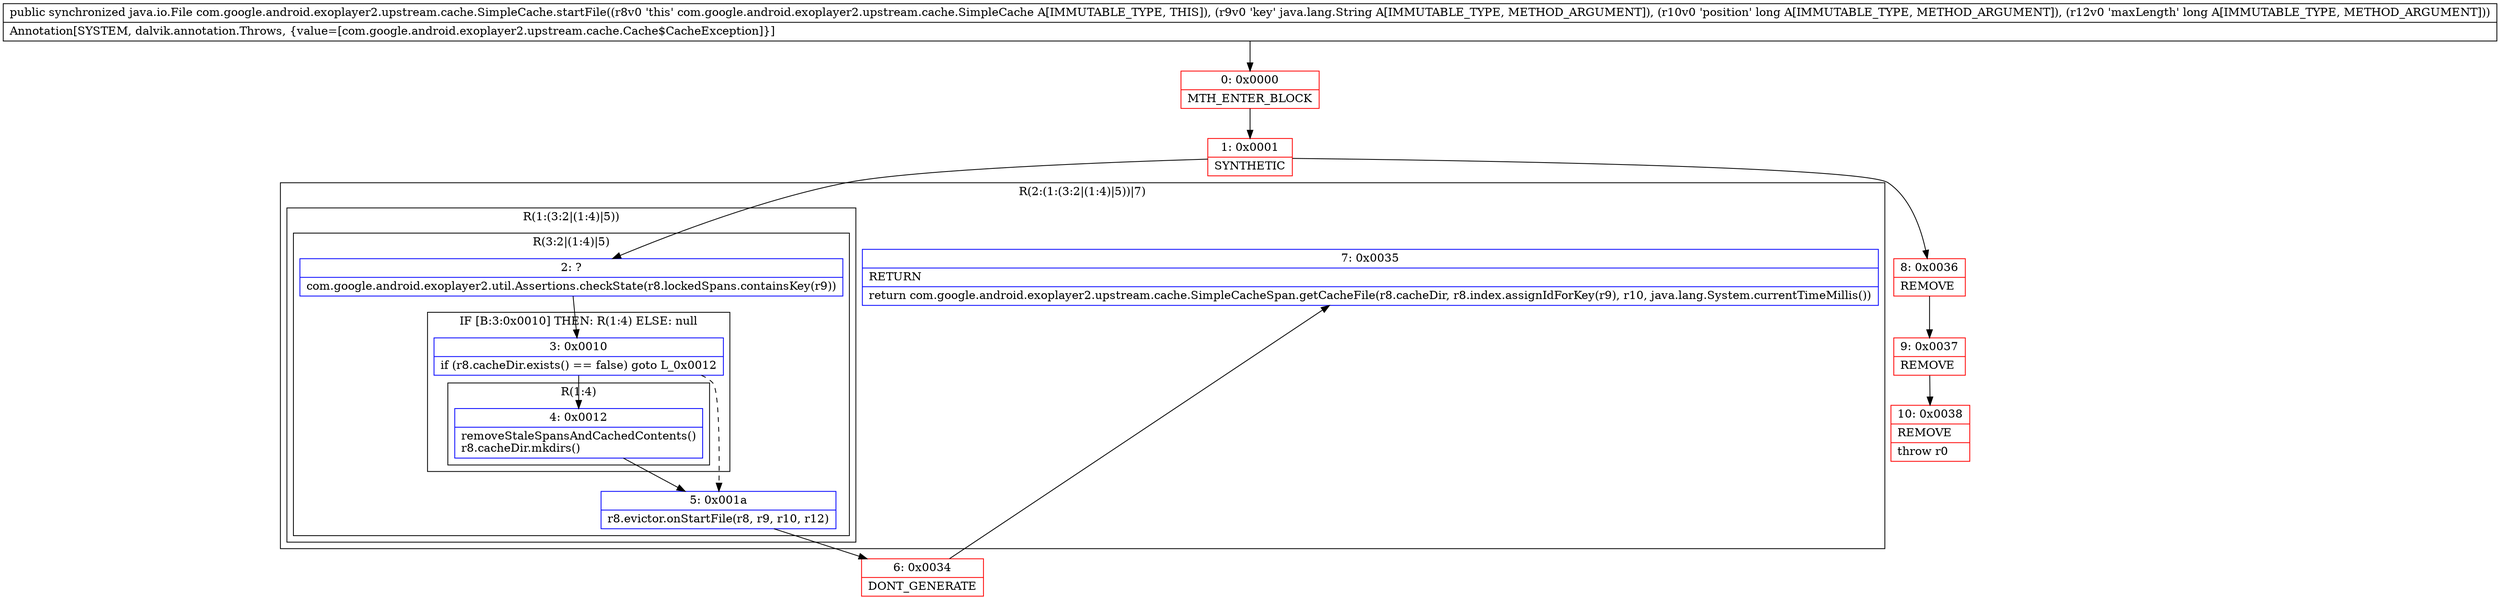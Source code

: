 digraph "CFG forcom.google.android.exoplayer2.upstream.cache.SimpleCache.startFile(Ljava\/lang\/String;JJ)Ljava\/io\/File;" {
subgraph cluster_Region_1902367016 {
label = "R(2:(1:(3:2|(1:4)|5))|7)";
node [shape=record,color=blue];
subgraph cluster_Region_605229815 {
label = "R(1:(3:2|(1:4)|5))";
node [shape=record,color=blue];
subgraph cluster_Region_1464659901 {
label = "R(3:2|(1:4)|5)";
node [shape=record,color=blue];
Node_2 [shape=record,label="{2\:\ ?|com.google.android.exoplayer2.util.Assertions.checkState(r8.lockedSpans.containsKey(r9))\l}"];
subgraph cluster_IfRegion_1173464805 {
label = "IF [B:3:0x0010] THEN: R(1:4) ELSE: null";
node [shape=record,color=blue];
Node_3 [shape=record,label="{3\:\ 0x0010|if (r8.cacheDir.exists() == false) goto L_0x0012\l}"];
subgraph cluster_Region_712295906 {
label = "R(1:4)";
node [shape=record,color=blue];
Node_4 [shape=record,label="{4\:\ 0x0012|removeStaleSpansAndCachedContents()\lr8.cacheDir.mkdirs()\l}"];
}
}
Node_5 [shape=record,label="{5\:\ 0x001a|r8.evictor.onStartFile(r8, r9, r10, r12)\l}"];
}
}
Node_7 [shape=record,label="{7\:\ 0x0035|RETURN\l|return com.google.android.exoplayer2.upstream.cache.SimpleCacheSpan.getCacheFile(r8.cacheDir, r8.index.assignIdForKey(r9), r10, java.lang.System.currentTimeMillis())\l}"];
}
Node_0 [shape=record,color=red,label="{0\:\ 0x0000|MTH_ENTER_BLOCK\l}"];
Node_1 [shape=record,color=red,label="{1\:\ 0x0001|SYNTHETIC\l}"];
Node_6 [shape=record,color=red,label="{6\:\ 0x0034|DONT_GENERATE\l}"];
Node_8 [shape=record,color=red,label="{8\:\ 0x0036|REMOVE\l}"];
Node_9 [shape=record,color=red,label="{9\:\ 0x0037|REMOVE\l}"];
Node_10 [shape=record,color=red,label="{10\:\ 0x0038|REMOVE\l|throw r0\l}"];
MethodNode[shape=record,label="{public synchronized java.io.File com.google.android.exoplayer2.upstream.cache.SimpleCache.startFile((r8v0 'this' com.google.android.exoplayer2.upstream.cache.SimpleCache A[IMMUTABLE_TYPE, THIS]), (r9v0 'key' java.lang.String A[IMMUTABLE_TYPE, METHOD_ARGUMENT]), (r10v0 'position' long A[IMMUTABLE_TYPE, METHOD_ARGUMENT]), (r12v0 'maxLength' long A[IMMUTABLE_TYPE, METHOD_ARGUMENT]))  | Annotation[SYSTEM, dalvik.annotation.Throws, \{value=[com.google.android.exoplayer2.upstream.cache.Cache$CacheException]\}]\l}"];
MethodNode -> Node_0;
Node_2 -> Node_3;
Node_3 -> Node_4;
Node_3 -> Node_5[style=dashed];
Node_4 -> Node_5;
Node_5 -> Node_6;
Node_0 -> Node_1;
Node_1 -> Node_2;
Node_1 -> Node_8;
Node_6 -> Node_7;
Node_8 -> Node_9;
Node_9 -> Node_10;
}

